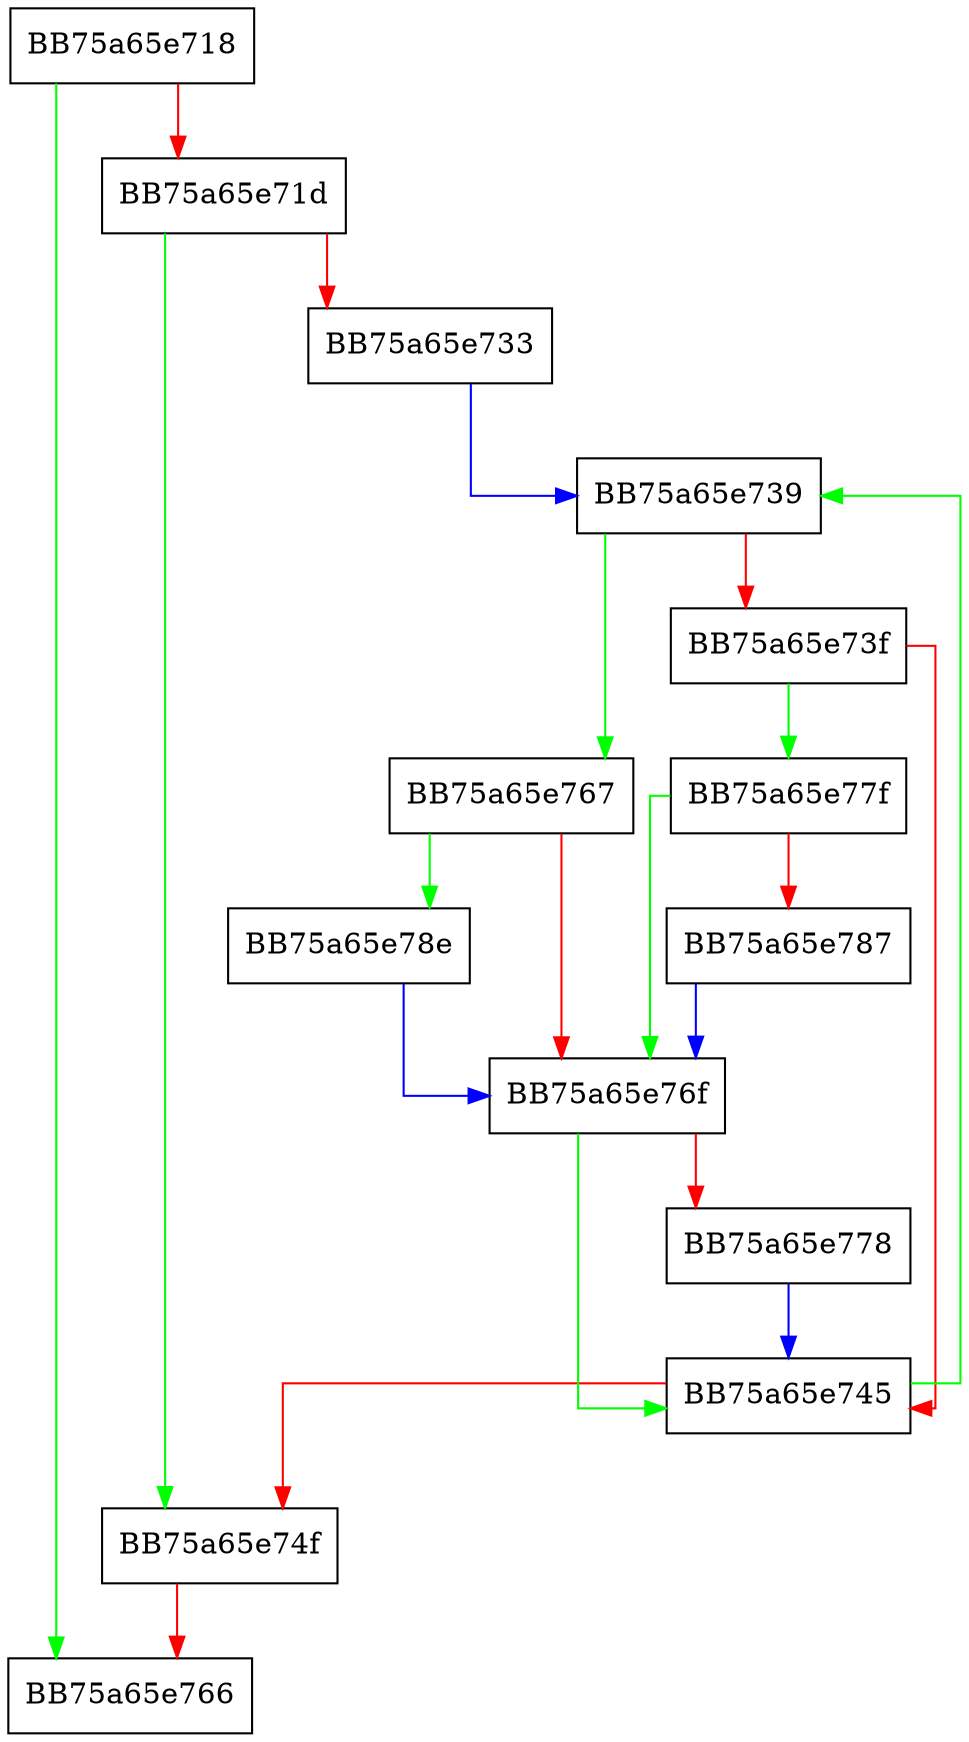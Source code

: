 digraph FreeEnumProviders {
  node [shape="box"];
  graph [splines=ortho];
  BB75a65e718 -> BB75a65e766 [color="green"];
  BB75a65e718 -> BB75a65e71d [color="red"];
  BB75a65e71d -> BB75a65e74f [color="green"];
  BB75a65e71d -> BB75a65e733 [color="red"];
  BB75a65e733 -> BB75a65e739 [color="blue"];
  BB75a65e739 -> BB75a65e767 [color="green"];
  BB75a65e739 -> BB75a65e73f [color="red"];
  BB75a65e73f -> BB75a65e77f [color="green"];
  BB75a65e73f -> BB75a65e745 [color="red"];
  BB75a65e745 -> BB75a65e739 [color="green"];
  BB75a65e745 -> BB75a65e74f [color="red"];
  BB75a65e74f -> BB75a65e766 [color="red"];
  BB75a65e767 -> BB75a65e78e [color="green"];
  BB75a65e767 -> BB75a65e76f [color="red"];
  BB75a65e76f -> BB75a65e745 [color="green"];
  BB75a65e76f -> BB75a65e778 [color="red"];
  BB75a65e778 -> BB75a65e745 [color="blue"];
  BB75a65e77f -> BB75a65e76f [color="green"];
  BB75a65e77f -> BB75a65e787 [color="red"];
  BB75a65e787 -> BB75a65e76f [color="blue"];
  BB75a65e78e -> BB75a65e76f [color="blue"];
}